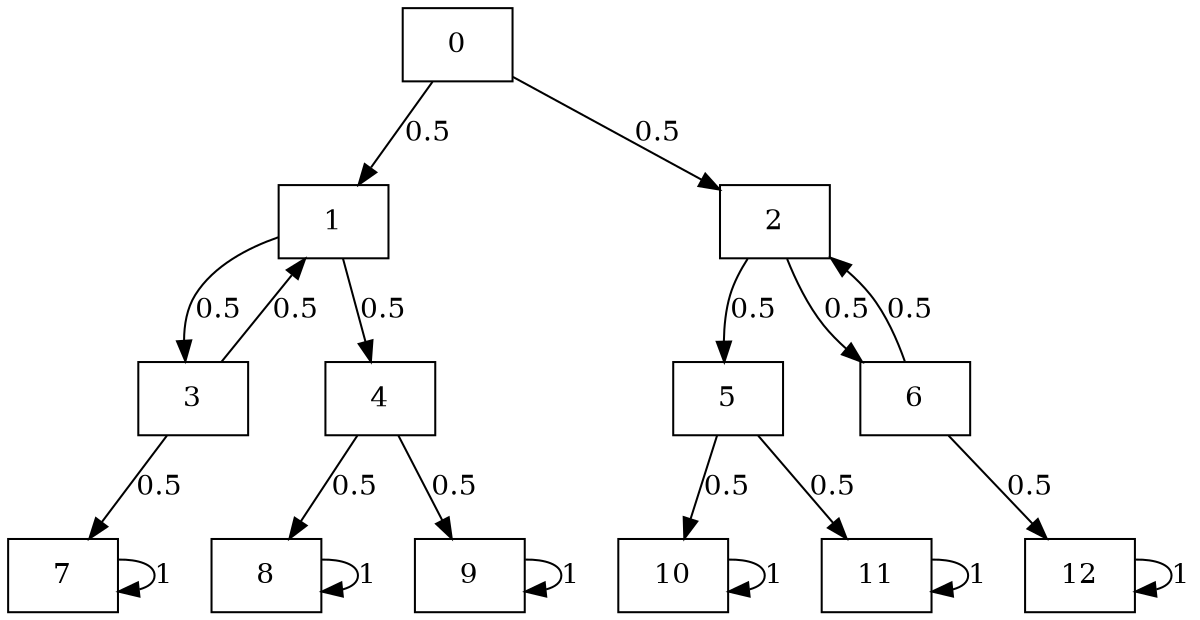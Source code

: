 digraph P {
size="8,5"
node [shape=box];
0 -> 1 [ label="0.5" ];
0 -> 2 [ label="0.5" ];
1 -> 3 [ label="0.5" ];
1 -> 4 [ label="0.5" ];
2 -> 5 [ label="0.5" ];
2 -> 6 [ label="0.5" ];
3 -> 1 [ label="0.5" ];
3 -> 7 [ label="0.5" ];
4 -> 8 [ label="0.5" ];
4 -> 9 [ label="0.5" ];
5 -> 10 [ label="0.5" ];
5 -> 11 [ label="0.5" ];
6 -> 2 [ label="0.5" ];
6 -> 12 [ label="0.5" ];
7 -> 7 [ label="1" ];
8 -> 8 [ label="1" ];
9 -> 9 [ label="1" ];
10 -> 10 [ label="1" ];
11 -> 11 [ label="1" ];
12 -> 12 [ label="1" ];
}
